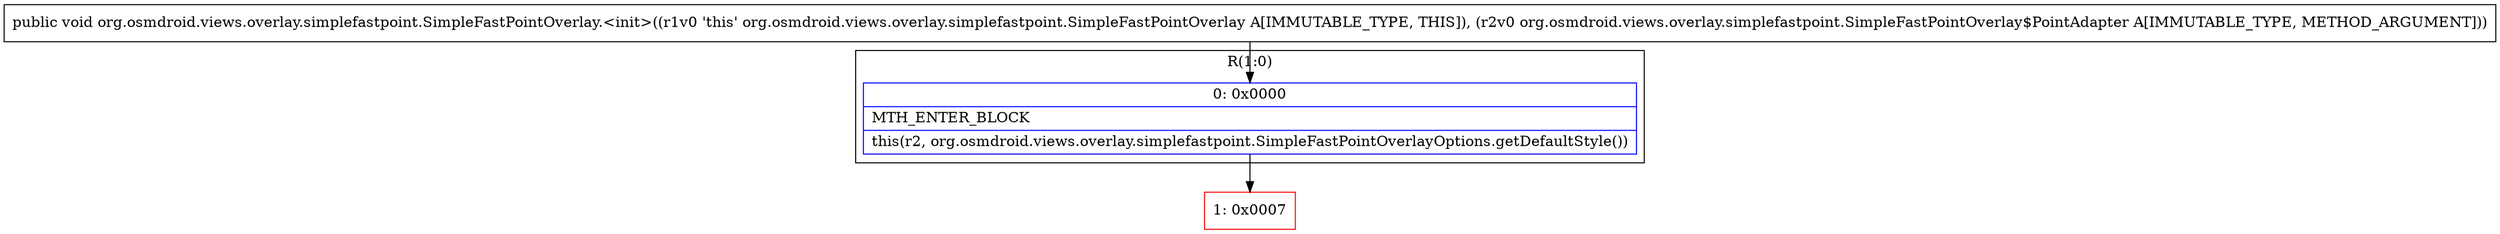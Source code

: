 digraph "CFG fororg.osmdroid.views.overlay.simplefastpoint.SimpleFastPointOverlay.\<init\>(Lorg\/osmdroid\/views\/overlay\/simplefastpoint\/SimpleFastPointOverlay$PointAdapter;)V" {
subgraph cluster_Region_2039414951 {
label = "R(1:0)";
node [shape=record,color=blue];
Node_0 [shape=record,label="{0\:\ 0x0000|MTH_ENTER_BLOCK\l|this(r2, org.osmdroid.views.overlay.simplefastpoint.SimpleFastPointOverlayOptions.getDefaultStyle())\l}"];
}
Node_1 [shape=record,color=red,label="{1\:\ 0x0007}"];
MethodNode[shape=record,label="{public void org.osmdroid.views.overlay.simplefastpoint.SimpleFastPointOverlay.\<init\>((r1v0 'this' org.osmdroid.views.overlay.simplefastpoint.SimpleFastPointOverlay A[IMMUTABLE_TYPE, THIS]), (r2v0 org.osmdroid.views.overlay.simplefastpoint.SimpleFastPointOverlay$PointAdapter A[IMMUTABLE_TYPE, METHOD_ARGUMENT])) }"];
MethodNode -> Node_0;
Node_0 -> Node_1;
}

